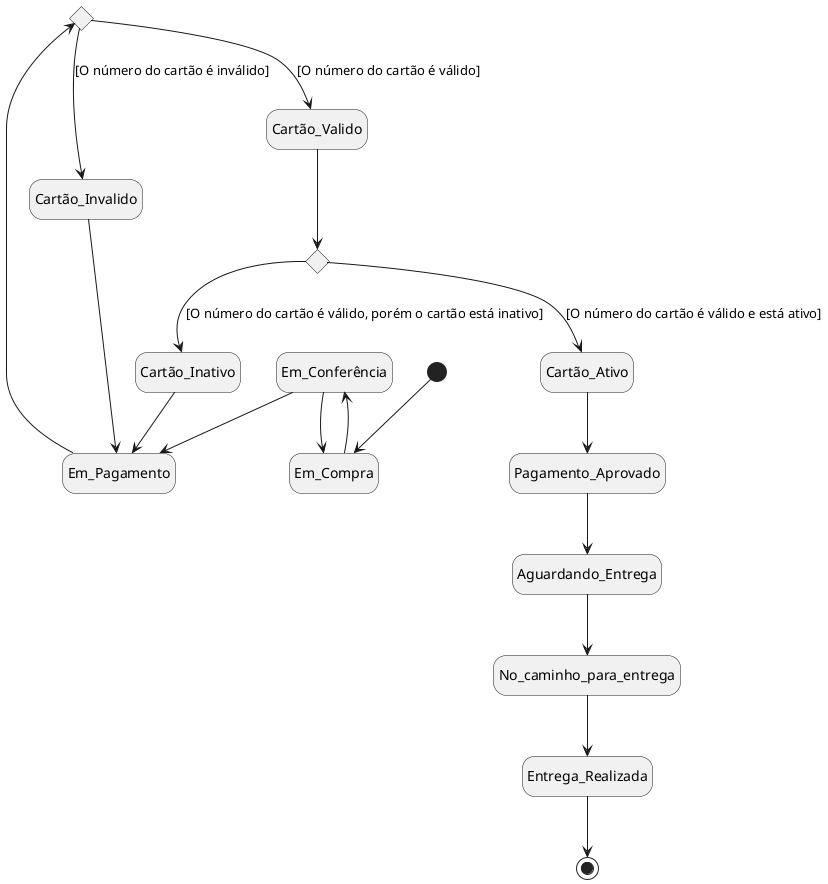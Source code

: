@startuml
hide empty description

state c1 <<choice>>
state c2 <<choice>>

[*] --> Em_Compra
Em_Compra --> Em_Conferência
Em_Conferência --> Em_Compra
Em_Conferência --> Em_Pagamento
Em_Pagamento --> c1
c1 --> Cartão_Invalido : [O número do cartão é inválido]
c1 --> Cartão_Valido : [O número do cartão é válido]
Cartão_Invalido --> Em_Pagamento

Cartão_Valido --> c2
c2 --> Cartão_Inativo : [O número do cartão é válido, porém o cartão está inativo]
c2 --> Cartão_Ativo : [O número do cartão é válido e está ativo]
Cartão_Inativo --> Em_Pagamento


Cartão_Ativo --> Pagamento_Aprovado
Pagamento_Aprovado --> Aguardando_Entrega

Aguardando_Entrega --> No_caminho_para_entrega

No_caminho_para_entrega --> Entrega_Realizada


Entrega_Realizada --> [*]

@enduml
